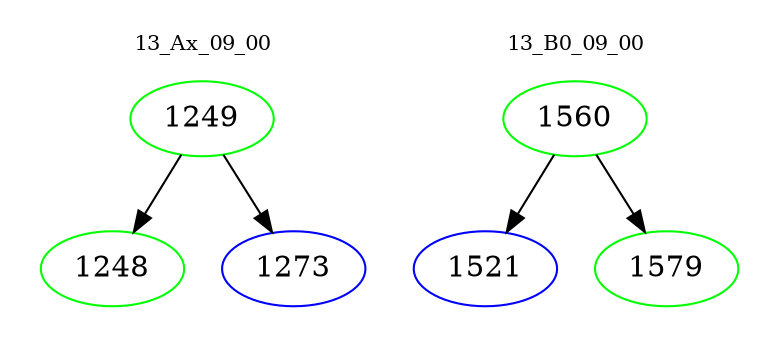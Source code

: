 digraph{
subgraph cluster_0 {
color = white
label = "13_Ax_09_00";
fontsize=10;
T0_1249 [label="1249", color="green"]
T0_1249 -> T0_1248 [color="black"]
T0_1248 [label="1248", color="green"]
T0_1249 -> T0_1273 [color="black"]
T0_1273 [label="1273", color="blue"]
}
subgraph cluster_1 {
color = white
label = "13_B0_09_00";
fontsize=10;
T1_1560 [label="1560", color="green"]
T1_1560 -> T1_1521 [color="black"]
T1_1521 [label="1521", color="blue"]
T1_1560 -> T1_1579 [color="black"]
T1_1579 [label="1579", color="green"]
}
}
